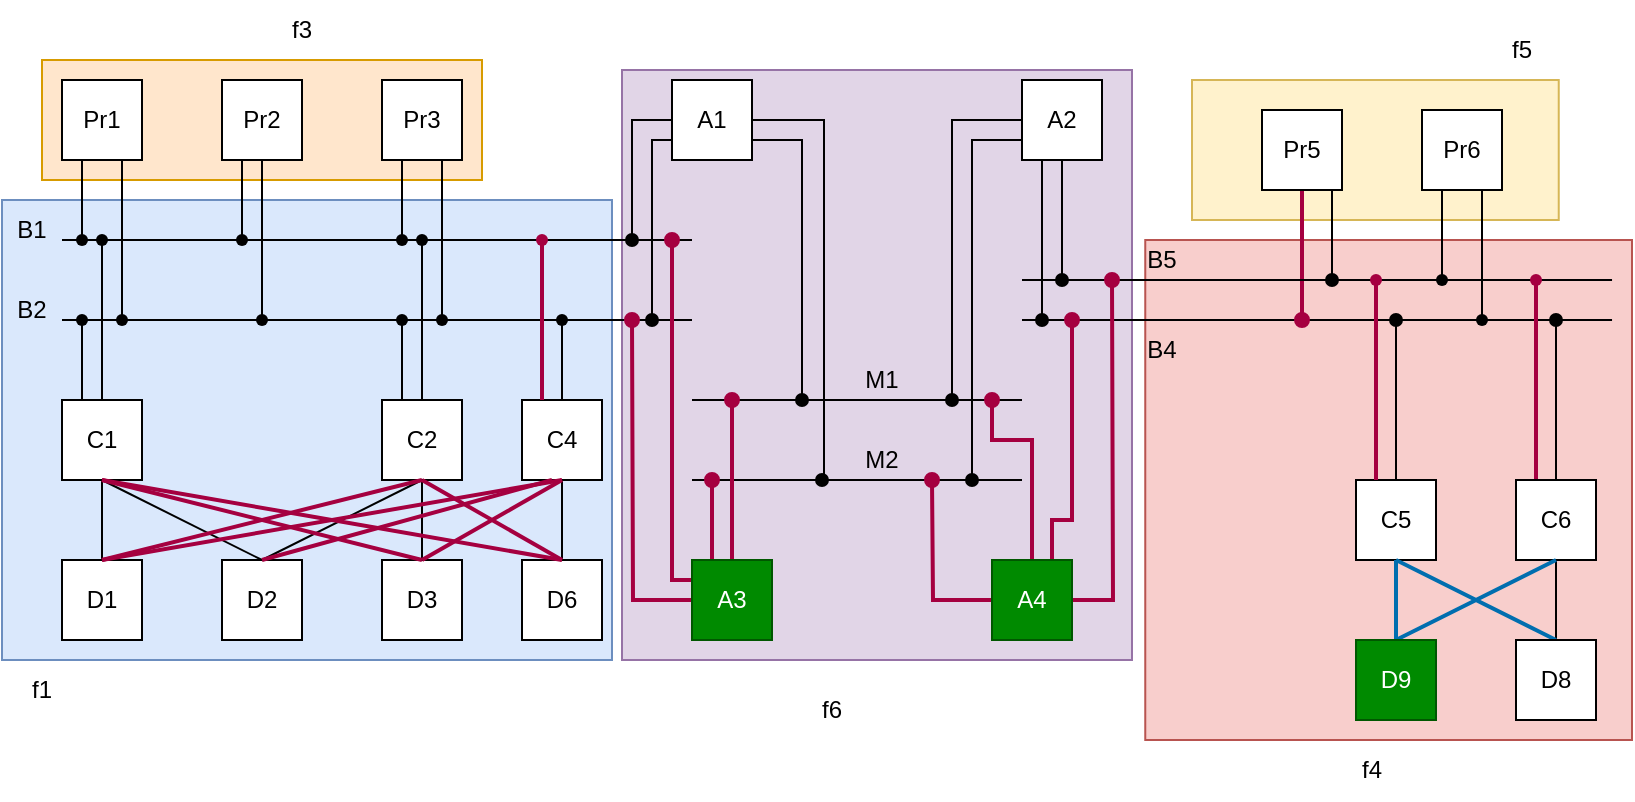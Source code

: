 <mxfile version="25.0.2">
  <diagram name="Page-1" id="Ka1hHkplwaFQ6v-ubVDa">
    <mxGraphModel dx="1154" dy="659" grid="1" gridSize="10" guides="1" tooltips="1" connect="1" arrows="1" fold="1" page="1" pageScale="1" pageWidth="850" pageHeight="1100" math="0" shadow="0">
      <root>
        <mxCell id="0" />
        <mxCell id="1" parent="0" />
        <mxCell id="SrDSJkR3i6EX1BbRY_Hp-1" value="" style="rounded=0;whiteSpace=wrap;html=1;fillColor=#e1d5e7;strokeColor=#9673a6;" vertex="1" parent="1">
          <mxGeometry x="335" y="75" width="255" height="295" as="geometry" />
        </mxCell>
        <mxCell id="SrDSJkR3i6EX1BbRY_Hp-2" value="" style="rounded=0;whiteSpace=wrap;html=1;fillColor=#f8cecc;strokeColor=#b85450;" vertex="1" parent="1">
          <mxGeometry x="596.63" y="160" width="243.37" height="250" as="geometry" />
        </mxCell>
        <mxCell id="SrDSJkR3i6EX1BbRY_Hp-3" value="" style="rounded=0;whiteSpace=wrap;html=1;fillColor=#fff2cc;strokeColor=#d6b656;" vertex="1" parent="1">
          <mxGeometry x="620" y="80" width="183.37" height="70" as="geometry" />
        </mxCell>
        <mxCell id="SrDSJkR3i6EX1BbRY_Hp-4" value="" style="endArrow=none;html=1;rounded=0;entryX=0.959;entryY=0.08;entryDx=0;entryDy=0;entryPerimeter=0;" edge="1" parent="1" source="SrDSJkR3i6EX1BbRY_Hp-109" target="SrDSJkR3i6EX1BbRY_Hp-2">
          <mxGeometry width="50" height="50" relative="1" as="geometry">
            <mxPoint x="535" y="180" as="sourcePoint" />
            <mxPoint x="775" y="180" as="targetPoint" />
          </mxGeometry>
        </mxCell>
        <mxCell id="SrDSJkR3i6EX1BbRY_Hp-5" value="" style="rounded=0;whiteSpace=wrap;html=1;fillColor=#ffe6cc;strokeColor=#d79b00;" vertex="1" parent="1">
          <mxGeometry x="45" y="70" width="220" height="60" as="geometry" />
        </mxCell>
        <mxCell id="SrDSJkR3i6EX1BbRY_Hp-6" value="" style="rounded=0;whiteSpace=wrap;html=1;fillColor=#dae8fc;strokeColor=#6c8ebf;" vertex="1" parent="1">
          <mxGeometry x="25" y="140" width="305" height="230" as="geometry" />
        </mxCell>
        <mxCell id="SrDSJkR3i6EX1BbRY_Hp-7" value="Pr1" style="whiteSpace=wrap;html=1;aspect=fixed;" vertex="1" parent="1">
          <mxGeometry x="55" y="80" width="40" height="40" as="geometry" />
        </mxCell>
        <mxCell id="SrDSJkR3i6EX1BbRY_Hp-8" value="Pr2" style="whiteSpace=wrap;html=1;aspect=fixed;" vertex="1" parent="1">
          <mxGeometry x="135" y="80" width="40" height="40" as="geometry" />
        </mxCell>
        <mxCell id="SrDSJkR3i6EX1BbRY_Hp-9" value="Pr3" style="whiteSpace=wrap;html=1;aspect=fixed;" vertex="1" parent="1">
          <mxGeometry x="215" y="80" width="40" height="40" as="geometry" />
        </mxCell>
        <mxCell id="SrDSJkR3i6EX1BbRY_Hp-10" value="" style="endArrow=none;html=1;rounded=0;" edge="1" parent="1" source="SrDSJkR3i6EX1BbRY_Hp-44">
          <mxGeometry width="50" height="50" relative="1" as="geometry">
            <mxPoint x="55" y="160" as="sourcePoint" />
            <mxPoint x="370" y="160" as="targetPoint" />
          </mxGeometry>
        </mxCell>
        <mxCell id="SrDSJkR3i6EX1BbRY_Hp-11" value="" style="endArrow=none;html=1;rounded=0;" edge="1" parent="1" source="SrDSJkR3i6EX1BbRY_Hp-122">
          <mxGeometry width="50" height="50" relative="1" as="geometry">
            <mxPoint x="55" y="200" as="sourcePoint" />
            <mxPoint x="370" y="200" as="targetPoint" />
          </mxGeometry>
        </mxCell>
        <mxCell id="SrDSJkR3i6EX1BbRY_Hp-12" value="B1" style="text;html=1;align=center;verticalAlign=middle;whiteSpace=wrap;rounded=0;" vertex="1" parent="1">
          <mxGeometry x="25" y="140" width="30" height="30" as="geometry" />
        </mxCell>
        <mxCell id="SrDSJkR3i6EX1BbRY_Hp-13" value="B2" style="text;html=1;align=center;verticalAlign=middle;whiteSpace=wrap;rounded=0;" vertex="1" parent="1">
          <mxGeometry x="25" y="180" width="30" height="30" as="geometry" />
        </mxCell>
        <mxCell id="SrDSJkR3i6EX1BbRY_Hp-14" value="" style="endArrow=none;html=1;rounded=0;exitX=0.25;exitY=1;exitDx=0;exitDy=0;" edge="1" parent="1" source="SrDSJkR3i6EX1BbRY_Hp-7" target="SrDSJkR3i6EX1BbRY_Hp-46">
          <mxGeometry width="50" height="50" relative="1" as="geometry">
            <mxPoint x="355" y="280" as="sourcePoint" />
            <mxPoint x="65" y="160" as="targetPoint" />
          </mxGeometry>
        </mxCell>
        <mxCell id="SrDSJkR3i6EX1BbRY_Hp-15" value="" style="endArrow=none;html=1;rounded=0;exitX=0.75;exitY=1;exitDx=0;exitDy=0;" edge="1" parent="1" source="SrDSJkR3i6EX1BbRY_Hp-7">
          <mxGeometry width="50" height="50" relative="1" as="geometry">
            <mxPoint x="355" y="280" as="sourcePoint" />
            <mxPoint x="85" y="200" as="targetPoint" />
          </mxGeometry>
        </mxCell>
        <mxCell id="SrDSJkR3i6EX1BbRY_Hp-16" value="" style="endArrow=none;html=1;rounded=0;exitX=0.25;exitY=1;exitDx=0;exitDy=0;" edge="1" parent="1" source="SrDSJkR3i6EX1BbRY_Hp-8">
          <mxGeometry width="50" height="50" relative="1" as="geometry">
            <mxPoint x="355" y="280" as="sourcePoint" />
            <mxPoint x="145" y="160" as="targetPoint" />
          </mxGeometry>
        </mxCell>
        <mxCell id="SrDSJkR3i6EX1BbRY_Hp-17" value="" style="endArrow=none;html=1;rounded=0;exitX=0.75;exitY=1;exitDx=0;exitDy=0;" edge="1" parent="1">
          <mxGeometry width="50" height="50" relative="1" as="geometry">
            <mxPoint x="155" y="120" as="sourcePoint" />
            <mxPoint x="155" y="200" as="targetPoint" />
          </mxGeometry>
        </mxCell>
        <mxCell id="SrDSJkR3i6EX1BbRY_Hp-18" value="" style="endArrow=none;html=1;rounded=0;entryX=0.75;entryY=1;entryDx=0;entryDy=0;" edge="1" parent="1" target="SrDSJkR3i6EX1BbRY_Hp-9">
          <mxGeometry width="50" height="50" relative="1" as="geometry">
            <mxPoint x="245" y="200" as="sourcePoint" />
            <mxPoint x="255" y="170" as="targetPoint" />
          </mxGeometry>
        </mxCell>
        <mxCell id="SrDSJkR3i6EX1BbRY_Hp-19" value="" style="endArrow=none;html=1;rounded=0;entryX=0.25;entryY=1;entryDx=0;entryDy=0;" edge="1" parent="1" target="SrDSJkR3i6EX1BbRY_Hp-9">
          <mxGeometry width="50" height="50" relative="1" as="geometry">
            <mxPoint x="225" y="160" as="sourcePoint" />
            <mxPoint x="255" y="170" as="targetPoint" />
          </mxGeometry>
        </mxCell>
        <mxCell id="SrDSJkR3i6EX1BbRY_Hp-20" value="С1" style="whiteSpace=wrap;html=1;aspect=fixed;" vertex="1" parent="1">
          <mxGeometry x="55" y="240" width="40" height="40" as="geometry" />
        </mxCell>
        <mxCell id="SrDSJkR3i6EX1BbRY_Hp-21" value="" style="endArrow=none;html=1;rounded=0;exitX=0.25;exitY=0;exitDx=0;exitDy=0;" edge="1" parent="1" source="SrDSJkR3i6EX1BbRY_Hp-20">
          <mxGeometry width="50" height="50" relative="1" as="geometry">
            <mxPoint x="245" y="270" as="sourcePoint" />
            <mxPoint x="65" y="200" as="targetPoint" />
          </mxGeometry>
        </mxCell>
        <mxCell id="SrDSJkR3i6EX1BbRY_Hp-22" value="" style="endArrow=none;html=1;rounded=0;exitX=0.5;exitY=0;exitDx=0;exitDy=0;" edge="1" parent="1" source="SrDSJkR3i6EX1BbRY_Hp-20">
          <mxGeometry width="50" height="50" relative="1" as="geometry">
            <mxPoint x="245" y="270" as="sourcePoint" />
            <mxPoint x="75" y="160" as="targetPoint" />
          </mxGeometry>
        </mxCell>
        <mxCell id="SrDSJkR3i6EX1BbRY_Hp-24" value="D1" style="whiteSpace=wrap;html=1;aspect=fixed;" vertex="1" parent="1">
          <mxGeometry x="55" y="320" width="40" height="40" as="geometry" />
        </mxCell>
        <mxCell id="SrDSJkR3i6EX1BbRY_Hp-26" value="D2" style="whiteSpace=wrap;html=1;aspect=fixed;" vertex="1" parent="1">
          <mxGeometry x="135" y="320" width="40" height="40" as="geometry" />
        </mxCell>
        <mxCell id="SrDSJkR3i6EX1BbRY_Hp-27" value="" style="endArrow=none;html=1;rounded=0;exitX=0.5;exitY=1;exitDx=0;exitDy=0;entryX=0.5;entryY=0;entryDx=0;entryDy=0;" edge="1" parent="1" source="SrDSJkR3i6EX1BbRY_Hp-20" target="SrDSJkR3i6EX1BbRY_Hp-24">
          <mxGeometry width="50" height="50" relative="1" as="geometry">
            <mxPoint x="245" y="270" as="sourcePoint" />
            <mxPoint x="295" y="220" as="targetPoint" />
          </mxGeometry>
        </mxCell>
        <mxCell id="SrDSJkR3i6EX1BbRY_Hp-28" value="" style="endArrow=none;html=1;rounded=0;exitX=0.5;exitY=0;exitDx=0;exitDy=0;entryX=0.5;entryY=1;entryDx=0;entryDy=0;" edge="1" parent="1" source="SrDSJkR3i6EX1BbRY_Hp-26" target="SrDSJkR3i6EX1BbRY_Hp-20">
          <mxGeometry width="50" height="50" relative="1" as="geometry">
            <mxPoint x="245" y="270" as="sourcePoint" />
            <mxPoint x="295" y="220" as="targetPoint" />
          </mxGeometry>
        </mxCell>
        <mxCell id="SrDSJkR3i6EX1BbRY_Hp-29" value="С2" style="whiteSpace=wrap;html=1;aspect=fixed;" vertex="1" parent="1">
          <mxGeometry x="215" y="240" width="40" height="40" as="geometry" />
        </mxCell>
        <mxCell id="SrDSJkR3i6EX1BbRY_Hp-31" value="D3" style="whiteSpace=wrap;html=1;aspect=fixed;" vertex="1" parent="1">
          <mxGeometry x="215" y="320" width="40" height="40" as="geometry" />
        </mxCell>
        <mxCell id="SrDSJkR3i6EX1BbRY_Hp-32" value="" style="endArrow=none;html=1;rounded=0;exitX=0.5;exitY=1;exitDx=0;exitDy=0;entryX=0.5;entryY=0;entryDx=0;entryDy=0;" edge="1" parent="1" source="SrDSJkR3i6EX1BbRY_Hp-29" target="SrDSJkR3i6EX1BbRY_Hp-31">
          <mxGeometry width="50" height="50" relative="1" as="geometry">
            <mxPoint x="245" y="270" as="sourcePoint" />
            <mxPoint x="295" y="220" as="targetPoint" />
          </mxGeometry>
        </mxCell>
        <mxCell id="SrDSJkR3i6EX1BbRY_Hp-33" value="" style="endArrow=none;html=1;rounded=0;exitX=0.5;exitY=0;exitDx=0;exitDy=0;entryX=0.5;entryY=1;entryDx=0;entryDy=0;" edge="1" parent="1" source="SrDSJkR3i6EX1BbRY_Hp-26" target="SrDSJkR3i6EX1BbRY_Hp-29">
          <mxGeometry width="50" height="50" relative="1" as="geometry">
            <mxPoint x="245" y="270" as="sourcePoint" />
            <mxPoint x="295" y="220" as="targetPoint" />
          </mxGeometry>
        </mxCell>
        <mxCell id="SrDSJkR3i6EX1BbRY_Hp-34" value="" style="endArrow=none;html=1;rounded=0;entryX=0.25;entryY=0;entryDx=0;entryDy=0;" edge="1" parent="1" target="SrDSJkR3i6EX1BbRY_Hp-29">
          <mxGeometry width="50" height="50" relative="1" as="geometry">
            <mxPoint x="225" y="200" as="sourcePoint" />
            <mxPoint x="295" y="220" as="targetPoint" />
          </mxGeometry>
        </mxCell>
        <mxCell id="SrDSJkR3i6EX1BbRY_Hp-35" value="" style="endArrow=none;html=1;rounded=0;exitX=0.5;exitY=0;exitDx=0;exitDy=0;" edge="1" parent="1" source="SrDSJkR3i6EX1BbRY_Hp-29">
          <mxGeometry width="50" height="50" relative="1" as="geometry">
            <mxPoint x="245" y="270" as="sourcePoint" />
            <mxPoint x="235" y="160" as="targetPoint" />
          </mxGeometry>
        </mxCell>
        <mxCell id="SrDSJkR3i6EX1BbRY_Hp-36" style="edgeStyle=orthogonalEdgeStyle;rounded=0;orthogonalLoop=1;jettySize=auto;html=1;endArrow=oval;endFill=1;" edge="1" parent="1" source="SrDSJkR3i6EX1BbRY_Hp-40">
          <mxGeometry relative="1" as="geometry">
            <mxPoint x="425" y="240" as="targetPoint" />
            <Array as="points">
              <mxPoint x="425" y="110" />
            </Array>
          </mxGeometry>
        </mxCell>
        <mxCell id="SrDSJkR3i6EX1BbRY_Hp-37" style="edgeStyle=orthogonalEdgeStyle;rounded=0;orthogonalLoop=1;jettySize=auto;html=1;endArrow=oval;endFill=1;" edge="1" parent="1" source="SrDSJkR3i6EX1BbRY_Hp-40">
          <mxGeometry relative="1" as="geometry">
            <mxPoint x="435" y="280" as="targetPoint" />
            <Array as="points">
              <mxPoint x="436" y="100" />
              <mxPoint x="436" y="280" />
            </Array>
          </mxGeometry>
        </mxCell>
        <mxCell id="SrDSJkR3i6EX1BbRY_Hp-38" style="edgeStyle=orthogonalEdgeStyle;rounded=0;orthogonalLoop=1;jettySize=auto;html=1;endArrow=oval;endFill=1;" edge="1" parent="1" source="SrDSJkR3i6EX1BbRY_Hp-40">
          <mxGeometry relative="1" as="geometry">
            <mxPoint x="340" y="160" as="targetPoint" />
          </mxGeometry>
        </mxCell>
        <mxCell id="SrDSJkR3i6EX1BbRY_Hp-39" style="edgeStyle=orthogonalEdgeStyle;rounded=0;orthogonalLoop=1;jettySize=auto;html=1;endArrow=oval;endFill=1;" edge="1" parent="1" source="SrDSJkR3i6EX1BbRY_Hp-40">
          <mxGeometry relative="1" as="geometry">
            <mxPoint x="350" y="200" as="targetPoint" />
            <Array as="points">
              <mxPoint x="350" y="110" />
            </Array>
          </mxGeometry>
        </mxCell>
        <mxCell id="SrDSJkR3i6EX1BbRY_Hp-40" value="A1" style="whiteSpace=wrap;html=1;aspect=fixed;" vertex="1" parent="1">
          <mxGeometry x="360" y="80" width="40" height="40" as="geometry" />
        </mxCell>
        <mxCell id="SrDSJkR3i6EX1BbRY_Hp-41" value="" style="endArrow=none;html=1;rounded=0;" edge="1" parent="1" target="SrDSJkR3i6EX1BbRY_Hp-42">
          <mxGeometry width="50" height="50" relative="1" as="geometry">
            <mxPoint x="55" y="200" as="sourcePoint" />
            <mxPoint x="355" y="200" as="targetPoint" />
          </mxGeometry>
        </mxCell>
        <mxCell id="SrDSJkR3i6EX1BbRY_Hp-42" value="" style="shape=waypoint;sketch=0;fillStyle=solid;size=6;pointerEvents=1;points=[];fillColor=none;resizable=0;rotatable=0;perimeter=centerPerimeter;snapToPoint=1;" vertex="1" parent="1">
          <mxGeometry x="55" y="190" width="20" height="20" as="geometry" />
        </mxCell>
        <mxCell id="SrDSJkR3i6EX1BbRY_Hp-43" value="" style="endArrow=none;html=1;rounded=0;" edge="1" parent="1" target="SrDSJkR3i6EX1BbRY_Hp-44">
          <mxGeometry width="50" height="50" relative="1" as="geometry">
            <mxPoint x="55" y="160" as="sourcePoint" />
            <mxPoint x="355" y="160" as="targetPoint" />
          </mxGeometry>
        </mxCell>
        <mxCell id="SrDSJkR3i6EX1BbRY_Hp-44" value="" style="shape=waypoint;sketch=0;fillStyle=solid;size=6;pointerEvents=1;points=[];fillColor=none;resizable=0;rotatable=0;perimeter=centerPerimeter;snapToPoint=1;" vertex="1" parent="1">
          <mxGeometry x="65" y="150" width="20" height="20" as="geometry" />
        </mxCell>
        <mxCell id="SrDSJkR3i6EX1BbRY_Hp-45" value="" style="shape=waypoint;sketch=0;fillStyle=solid;size=6;pointerEvents=1;points=[];fillColor=none;resizable=0;rotatable=0;perimeter=centerPerimeter;snapToPoint=1;" vertex="1" parent="1">
          <mxGeometry x="75" y="190" width="20" height="20" as="geometry" />
        </mxCell>
        <mxCell id="SrDSJkR3i6EX1BbRY_Hp-46" value="" style="shape=waypoint;sketch=0;fillStyle=solid;size=6;pointerEvents=1;points=[];fillColor=none;resizable=0;rotatable=0;perimeter=centerPerimeter;snapToPoint=1;" vertex="1" parent="1">
          <mxGeometry x="55" y="150" width="20" height="20" as="geometry" />
        </mxCell>
        <mxCell id="SrDSJkR3i6EX1BbRY_Hp-47" value="" style="shape=waypoint;sketch=0;fillStyle=solid;size=6;pointerEvents=1;points=[];fillColor=none;resizable=0;rotatable=0;perimeter=centerPerimeter;snapToPoint=1;" vertex="1" parent="1">
          <mxGeometry x="135" y="150" width="20" height="20" as="geometry" />
        </mxCell>
        <mxCell id="SrDSJkR3i6EX1BbRY_Hp-48" value="" style="shape=waypoint;sketch=0;fillStyle=solid;size=6;pointerEvents=1;points=[];fillColor=none;resizable=0;rotatable=0;perimeter=centerPerimeter;snapToPoint=1;" vertex="1" parent="1">
          <mxGeometry x="215" y="190" width="20" height="20" as="geometry" />
        </mxCell>
        <mxCell id="SrDSJkR3i6EX1BbRY_Hp-49" value="" style="shape=waypoint;sketch=0;fillStyle=solid;size=6;pointerEvents=1;points=[];fillColor=none;resizable=0;rotatable=0;perimeter=centerPerimeter;snapToPoint=1;" vertex="1" parent="1">
          <mxGeometry x="215" y="150" width="20" height="20" as="geometry" />
        </mxCell>
        <mxCell id="SrDSJkR3i6EX1BbRY_Hp-50" value="" style="shape=waypoint;sketch=0;fillStyle=solid;size=6;pointerEvents=1;points=[];fillColor=none;resizable=0;rotatable=0;perimeter=centerPerimeter;snapToPoint=1;" vertex="1" parent="1">
          <mxGeometry x="235" y="190" width="20" height="20" as="geometry" />
        </mxCell>
        <mxCell id="SrDSJkR3i6EX1BbRY_Hp-51" value="" style="shape=waypoint;sketch=0;fillStyle=solid;size=6;pointerEvents=1;points=[];fillColor=none;resizable=0;rotatable=0;perimeter=centerPerimeter;snapToPoint=1;" vertex="1" parent="1">
          <mxGeometry x="225" y="150" width="20" height="20" as="geometry" />
        </mxCell>
        <mxCell id="SrDSJkR3i6EX1BbRY_Hp-52" value="" style="shape=waypoint;sketch=0;fillStyle=solid;size=6;pointerEvents=1;points=[];fillColor=none;resizable=0;rotatable=0;perimeter=centerPerimeter;snapToPoint=1;" vertex="1" parent="1">
          <mxGeometry x="295" y="190" width="20" height="20" as="geometry" />
        </mxCell>
        <mxCell id="SrDSJkR3i6EX1BbRY_Hp-53" value="" style="endArrow=none;html=1;rounded=0;" edge="1" parent="1">
          <mxGeometry width="50" height="50" relative="1" as="geometry">
            <mxPoint x="370" y="240" as="sourcePoint" />
            <mxPoint x="535" y="240" as="targetPoint" />
          </mxGeometry>
        </mxCell>
        <mxCell id="SrDSJkR3i6EX1BbRY_Hp-54" value="M1" style="text;html=1;align=center;verticalAlign=middle;whiteSpace=wrap;rounded=0;" vertex="1" parent="1">
          <mxGeometry x="455" y="220" width="20" height="20" as="geometry" />
        </mxCell>
        <mxCell id="SrDSJkR3i6EX1BbRY_Hp-55" value="" style="endArrow=none;html=1;rounded=0;" edge="1" parent="1">
          <mxGeometry width="50" height="50" relative="1" as="geometry">
            <mxPoint x="370" y="280" as="sourcePoint" />
            <mxPoint x="535" y="280" as="targetPoint" />
          </mxGeometry>
        </mxCell>
        <mxCell id="SrDSJkR3i6EX1BbRY_Hp-56" value="M2" style="text;html=1;align=center;verticalAlign=middle;whiteSpace=wrap;rounded=0;" vertex="1" parent="1">
          <mxGeometry x="455" y="260" width="20" height="20" as="geometry" />
        </mxCell>
        <mxCell id="SrDSJkR3i6EX1BbRY_Hp-57" style="edgeStyle=orthogonalEdgeStyle;rounded=0;orthogonalLoop=1;jettySize=auto;html=1;endArrow=oval;endFill=1;" edge="1" parent="1" source="SrDSJkR3i6EX1BbRY_Hp-61">
          <mxGeometry relative="1" as="geometry">
            <mxPoint x="500" y="240" as="targetPoint" />
            <Array as="points">
              <mxPoint x="500" y="100" />
              <mxPoint x="500" y="240" />
            </Array>
          </mxGeometry>
        </mxCell>
        <mxCell id="SrDSJkR3i6EX1BbRY_Hp-58" style="edgeStyle=orthogonalEdgeStyle;rounded=0;orthogonalLoop=1;jettySize=auto;html=1;endArrow=oval;endFill=1;" edge="1" parent="1">
          <mxGeometry relative="1" as="geometry">
            <mxPoint x="545" y="200" as="targetPoint" />
            <mxPoint x="545.0" y="120" as="sourcePoint" />
          </mxGeometry>
        </mxCell>
        <mxCell id="SrDSJkR3i6EX1BbRY_Hp-59" style="edgeStyle=orthogonalEdgeStyle;rounded=0;orthogonalLoop=1;jettySize=auto;html=1;endArrow=oval;endFill=1;" edge="1" parent="1" source="SrDSJkR3i6EX1BbRY_Hp-61">
          <mxGeometry relative="1" as="geometry">
            <mxPoint x="510" y="280" as="targetPoint" />
            <Array as="points">
              <mxPoint x="510" y="110" />
            </Array>
          </mxGeometry>
        </mxCell>
        <mxCell id="SrDSJkR3i6EX1BbRY_Hp-60" style="edgeStyle=orthogonalEdgeStyle;rounded=0;orthogonalLoop=1;jettySize=auto;html=1;endArrow=oval;endFill=1;" edge="1" parent="1" source="SrDSJkR3i6EX1BbRY_Hp-61">
          <mxGeometry relative="1" as="geometry">
            <mxPoint x="555" y="180" as="targetPoint" />
          </mxGeometry>
        </mxCell>
        <mxCell id="SrDSJkR3i6EX1BbRY_Hp-61" value="A2" style="whiteSpace=wrap;html=1;aspect=fixed;" vertex="1" parent="1">
          <mxGeometry x="535" y="80" width="40" height="40" as="geometry" />
        </mxCell>
        <mxCell id="SrDSJkR3i6EX1BbRY_Hp-62" value="" style="endArrow=none;html=1;rounded=0;entryX=0.959;entryY=0.16;entryDx=0;entryDy=0;entryPerimeter=0;" edge="1" parent="1" target="SrDSJkR3i6EX1BbRY_Hp-2">
          <mxGeometry width="50" height="50" relative="1" as="geometry">
            <mxPoint x="650" y="200" as="sourcePoint" />
            <mxPoint x="775" y="200" as="targetPoint" />
          </mxGeometry>
        </mxCell>
        <mxCell id="SrDSJkR3i6EX1BbRY_Hp-63" style="edgeStyle=orthogonalEdgeStyle;rounded=0;orthogonalLoop=1;jettySize=auto;html=1;endArrow=oval;endFill=1;" edge="1" parent="1">
          <mxGeometry relative="1" as="geometry">
            <mxPoint x="690" y="180" as="targetPoint" />
            <mxPoint x="690" y="135" as="sourcePoint" />
            <Array as="points">
              <mxPoint x="690" y="180" />
            </Array>
          </mxGeometry>
        </mxCell>
        <mxCell id="SrDSJkR3i6EX1BbRY_Hp-64" style="edgeStyle=orthogonalEdgeStyle;rounded=0;orthogonalLoop=1;jettySize=auto;html=1;endArrow=oval;endFill=1;fillColor=#d80073;strokeColor=#A50040;strokeWidth=2;" edge="1" parent="1" source="SrDSJkR3i6EX1BbRY_Hp-65">
          <mxGeometry relative="1" as="geometry">
            <mxPoint x="675" y="200" as="targetPoint" />
          </mxGeometry>
        </mxCell>
        <mxCell id="SrDSJkR3i6EX1BbRY_Hp-65" value="Pr5" style="whiteSpace=wrap;html=1;aspect=fixed;" vertex="1" parent="1">
          <mxGeometry x="655" y="95" width="40" height="40" as="geometry" />
        </mxCell>
        <mxCell id="SrDSJkR3i6EX1BbRY_Hp-66" value="Pr6" style="whiteSpace=wrap;html=1;aspect=fixed;" vertex="1" parent="1">
          <mxGeometry x="735" y="95" width="40" height="40" as="geometry" />
        </mxCell>
        <mxCell id="SrDSJkR3i6EX1BbRY_Hp-67" value="B4" style="text;html=1;align=center;verticalAlign=middle;whiteSpace=wrap;rounded=0;" vertex="1" parent="1">
          <mxGeometry x="590" y="200" width="30" height="30" as="geometry" />
        </mxCell>
        <mxCell id="SrDSJkR3i6EX1BbRY_Hp-68" value="B5" style="text;html=1;align=center;verticalAlign=middle;whiteSpace=wrap;rounded=0;" vertex="1" parent="1">
          <mxGeometry x="590" y="155" width="30" height="30" as="geometry" />
        </mxCell>
        <mxCell id="SrDSJkR3i6EX1BbRY_Hp-69" value="f1" style="text;html=1;align=center;verticalAlign=middle;whiteSpace=wrap;rounded=0;" vertex="1" parent="1">
          <mxGeometry x="35" y="370" width="20" height="30" as="geometry" />
        </mxCell>
        <mxCell id="SrDSJkR3i6EX1BbRY_Hp-70" value="" style="group" vertex="1" connectable="0" parent="1">
          <mxGeometry x="285" y="200" width="40" height="160" as="geometry" />
        </mxCell>
        <mxCell id="SrDSJkR3i6EX1BbRY_Hp-71" value="С4" style="whiteSpace=wrap;html=1;aspect=fixed;" vertex="1" parent="SrDSJkR3i6EX1BbRY_Hp-70">
          <mxGeometry y="40" width="40" height="40" as="geometry" />
        </mxCell>
        <mxCell id="SrDSJkR3i6EX1BbRY_Hp-72" value="D6" style="whiteSpace=wrap;html=1;aspect=fixed;" vertex="1" parent="SrDSJkR3i6EX1BbRY_Hp-70">
          <mxGeometry y="120" width="40" height="40" as="geometry" />
        </mxCell>
        <mxCell id="SrDSJkR3i6EX1BbRY_Hp-73" value="" style="endArrow=none;html=1;rounded=0;" edge="1" parent="SrDSJkR3i6EX1BbRY_Hp-70">
          <mxGeometry width="50" height="50" relative="1" as="geometry">
            <mxPoint x="20" y="40" as="sourcePoint" />
            <mxPoint x="20" as="targetPoint" />
          </mxGeometry>
        </mxCell>
        <mxCell id="SrDSJkR3i6EX1BbRY_Hp-74" value="" style="endArrow=none;html=1;rounded=0;exitX=0.5;exitY=1;exitDx=0;exitDy=0;entryX=0.5;entryY=0;entryDx=0;entryDy=0;" edge="1" parent="SrDSJkR3i6EX1BbRY_Hp-70" source="SrDSJkR3i6EX1BbRY_Hp-71" target="SrDSJkR3i6EX1BbRY_Hp-72">
          <mxGeometry width="50" height="50" relative="1" as="geometry">
            <mxPoint x="-50" y="70" as="sourcePoint" />
            <mxPoint y="20" as="targetPoint" />
          </mxGeometry>
        </mxCell>
        <mxCell id="SrDSJkR3i6EX1BbRY_Hp-75" value="f3" style="text;html=1;align=center;verticalAlign=middle;whiteSpace=wrap;rounded=0;" vertex="1" parent="1">
          <mxGeometry x="145" y="40" width="60" height="30" as="geometry" />
        </mxCell>
        <mxCell id="SrDSJkR3i6EX1BbRY_Hp-76" value="f4" style="text;html=1;align=center;verticalAlign=middle;whiteSpace=wrap;rounded=0;" vertex="1" parent="1">
          <mxGeometry x="695" y="410" width="30" height="30" as="geometry" />
        </mxCell>
        <mxCell id="SrDSJkR3i6EX1BbRY_Hp-77" value="f5" style="text;html=1;align=center;verticalAlign=middle;whiteSpace=wrap;rounded=0;" vertex="1" parent="1">
          <mxGeometry x="770" y="50" width="30" height="30" as="geometry" />
        </mxCell>
        <mxCell id="SrDSJkR3i6EX1BbRY_Hp-78" value="f6" style="text;html=1;align=center;verticalAlign=middle;whiteSpace=wrap;rounded=0;" vertex="1" parent="1">
          <mxGeometry x="410" y="380" width="60" height="30" as="geometry" />
        </mxCell>
        <mxCell id="SrDSJkR3i6EX1BbRY_Hp-79" value="" style="endArrow=none;html=1;rounded=0;exitX=0.5;exitY=0;exitDx=0;exitDy=0;entryX=0.5;entryY=1;entryDx=0;entryDy=0;fillColor=#d80073;strokeColor=#A50040;strokeWidth=2;" edge="1" parent="1" source="SrDSJkR3i6EX1BbRY_Hp-24" target="SrDSJkR3i6EX1BbRY_Hp-29">
          <mxGeometry width="50" height="50" relative="1" as="geometry">
            <mxPoint x="150" y="460" as="sourcePoint" />
            <mxPoint x="200" y="410" as="targetPoint" />
          </mxGeometry>
        </mxCell>
        <mxCell id="SrDSJkR3i6EX1BbRY_Hp-80" value="" style="endArrow=none;html=1;rounded=0;exitX=0.5;exitY=0;exitDx=0;exitDy=0;entryX=0.5;entryY=1;entryDx=0;entryDy=0;fillColor=#d80073;strokeColor=#A50040;strokeWidth=2;" edge="1" parent="1" source="SrDSJkR3i6EX1BbRY_Hp-31" target="SrDSJkR3i6EX1BbRY_Hp-20">
          <mxGeometry width="50" height="50" relative="1" as="geometry">
            <mxPoint x="360" y="290" as="sourcePoint" />
            <mxPoint x="410" y="240" as="targetPoint" />
          </mxGeometry>
        </mxCell>
        <mxCell id="SrDSJkR3i6EX1BbRY_Hp-81" value="" style="endArrow=none;html=1;rounded=0;exitX=0.5;exitY=0;exitDx=0;exitDy=0;entryX=0.5;entryY=1;entryDx=0;entryDy=0;fillColor=#d80073;strokeColor=#A50040;strokeWidth=2;" edge="1" parent="1" source="SrDSJkR3i6EX1BbRY_Hp-31" target="SrDSJkR3i6EX1BbRY_Hp-71">
          <mxGeometry width="50" height="50" relative="1" as="geometry">
            <mxPoint x="345" y="400" as="sourcePoint" />
            <mxPoint x="395" y="350" as="targetPoint" />
          </mxGeometry>
        </mxCell>
        <mxCell id="SrDSJkR3i6EX1BbRY_Hp-82" value="" style="endArrow=none;html=1;rounded=0;exitX=0.5;exitY=0;exitDx=0;exitDy=0;entryX=0.5;entryY=1;entryDx=0;entryDy=0;fillColor=#d80073;strokeColor=#A50040;strokeWidth=2;" edge="1" parent="1" source="SrDSJkR3i6EX1BbRY_Hp-72" target="SrDSJkR3i6EX1BbRY_Hp-29">
          <mxGeometry width="50" height="50" relative="1" as="geometry">
            <mxPoint x="360" y="290" as="sourcePoint" />
            <mxPoint x="410" y="240" as="targetPoint" />
          </mxGeometry>
        </mxCell>
        <mxCell id="SrDSJkR3i6EX1BbRY_Hp-83" value="" style="endArrow=none;html=1;rounded=0;exitX=0.5;exitY=0;exitDx=0;exitDy=0;entryX=0.5;entryY=1;entryDx=0;entryDy=0;fillColor=#d80073;strokeColor=#A50040;strokeWidth=2;" edge="1" parent="1" source="SrDSJkR3i6EX1BbRY_Hp-72" target="SrDSJkR3i6EX1BbRY_Hp-20">
          <mxGeometry width="50" height="50" relative="1" as="geometry">
            <mxPoint x="360" y="290" as="sourcePoint" />
            <mxPoint x="410" y="240" as="targetPoint" />
          </mxGeometry>
        </mxCell>
        <mxCell id="SrDSJkR3i6EX1BbRY_Hp-84" value="" style="endArrow=none;html=1;rounded=0;exitX=0.5;exitY=0;exitDx=0;exitDy=0;entryX=0.5;entryY=1;entryDx=0;entryDy=0;fillColor=#d80073;strokeColor=#A50040;strokeWidth=2;" edge="1" parent="1" source="SrDSJkR3i6EX1BbRY_Hp-24" target="SrDSJkR3i6EX1BbRY_Hp-71">
          <mxGeometry width="50" height="50" relative="1" as="geometry">
            <mxPoint x="360" y="290" as="sourcePoint" />
            <mxPoint x="410" y="240" as="targetPoint" />
          </mxGeometry>
        </mxCell>
        <mxCell id="SrDSJkR3i6EX1BbRY_Hp-85" value="" style="endArrow=none;html=1;rounded=0;exitX=0.5;exitY=0;exitDx=0;exitDy=0;fillColor=#d80073;strokeColor=#A50040;strokeWidth=2;" edge="1" parent="1" source="SrDSJkR3i6EX1BbRY_Hp-26">
          <mxGeometry width="50" height="50" relative="1" as="geometry">
            <mxPoint x="360" y="290" as="sourcePoint" />
            <mxPoint x="300" y="280" as="targetPoint" />
          </mxGeometry>
        </mxCell>
        <mxCell id="SrDSJkR3i6EX1BbRY_Hp-86" value="" style="endArrow=none;html=1;rounded=0;entryX=0.25;entryY=0;entryDx=0;entryDy=0;strokeWidth=2;fillColor=#d80073;strokeColor=#A50040;" edge="1" parent="1" target="SrDSJkR3i6EX1BbRY_Hp-71">
          <mxGeometry width="50" height="50" relative="1" as="geometry">
            <mxPoint x="295" y="160" as="sourcePoint" />
            <mxPoint x="300" y="250" as="targetPoint" />
          </mxGeometry>
        </mxCell>
        <mxCell id="SrDSJkR3i6EX1BbRY_Hp-87" value="" style="shape=waypoint;sketch=0;fillStyle=solid;size=6;pointerEvents=1;points=[];fillColor=#d80073;resizable=0;rotatable=0;perimeter=centerPerimeter;snapToPoint=1;fontColor=#ffffff;strokeColor=#A50040;" vertex="1" parent="1">
          <mxGeometry x="285" y="150" width="20" height="20" as="geometry" />
        </mxCell>
        <mxCell id="SrDSJkR3i6EX1BbRY_Hp-88" value="" style="endArrow=none;html=1;rounded=0;entryX=0.75;entryY=1;entryDx=0;entryDy=0;" edge="1" parent="1" source="SrDSJkR3i6EX1BbRY_Hp-90" target="SrDSJkR3i6EX1BbRY_Hp-66">
          <mxGeometry width="50" height="50" relative="1" as="geometry">
            <mxPoint x="765" y="200" as="sourcePoint" />
            <mxPoint x="640" y="150" as="targetPoint" />
          </mxGeometry>
        </mxCell>
        <mxCell id="SrDSJkR3i6EX1BbRY_Hp-89" value="" style="endArrow=none;html=1;rounded=0;entryDx=0;entryDy=0;" edge="1" parent="1" target="SrDSJkR3i6EX1BbRY_Hp-90">
          <mxGeometry width="50" height="50" relative="1" as="geometry">
            <mxPoint x="765" y="200" as="sourcePoint" />
            <mxPoint x="765" y="135" as="targetPoint" />
          </mxGeometry>
        </mxCell>
        <mxCell id="SrDSJkR3i6EX1BbRY_Hp-90" value="" style="shape=waypoint;sketch=0;fillStyle=solid;size=6;pointerEvents=1;points=[];fillColor=none;resizable=0;rotatable=0;perimeter=centerPerimeter;snapToPoint=1;" vertex="1" parent="1">
          <mxGeometry x="755" y="190" width="20" height="20" as="geometry" />
        </mxCell>
        <mxCell id="SrDSJkR3i6EX1BbRY_Hp-91" value="" style="endArrow=none;html=1;rounded=0;entryX=0.25;entryY=1;entryDx=0;entryDy=0;" edge="1" parent="1" target="SrDSJkR3i6EX1BbRY_Hp-66">
          <mxGeometry width="50" height="50" relative="1" as="geometry">
            <mxPoint x="745" y="180" as="sourcePoint" />
            <mxPoint x="640" y="150" as="targetPoint" />
          </mxGeometry>
        </mxCell>
        <mxCell id="SrDSJkR3i6EX1BbRY_Hp-92" value="" style="shape=waypoint;sketch=0;fillStyle=solid;size=6;pointerEvents=1;points=[];fillColor=none;resizable=0;rotatable=0;perimeter=centerPerimeter;snapToPoint=1;" vertex="1" parent="1">
          <mxGeometry x="735" y="170" width="20" height="20" as="geometry" />
        </mxCell>
        <mxCell id="SrDSJkR3i6EX1BbRY_Hp-93" value="" style="endArrow=none;html=1;rounded=0;exitX=0.25;exitY=0;exitDx=0;exitDy=0;fillColor=#d80073;strokeColor=#A50040;strokeWidth=2;" edge="1" parent="1" source="SrDSJkR3i6EX1BbRY_Hp-98">
          <mxGeometry width="50" height="50" relative="1" as="geometry">
            <mxPoint x="739.755" y="281.395" as="sourcePoint" />
            <mxPoint x="792" y="180" as="targetPoint" />
          </mxGeometry>
        </mxCell>
        <mxCell id="SrDSJkR3i6EX1BbRY_Hp-94" value="" style="endArrow=none;html=1;rounded=0;" edge="1" parent="1">
          <mxGeometry width="50" height="50" relative="1" as="geometry">
            <mxPoint x="535" y="200" as="sourcePoint" />
            <mxPoint x="650" y="200" as="targetPoint" />
          </mxGeometry>
        </mxCell>
        <mxCell id="SrDSJkR3i6EX1BbRY_Hp-95" style="edgeStyle=orthogonalEdgeStyle;rounded=0;orthogonalLoop=1;jettySize=auto;html=1;endArrow=oval;endFill=1;" edge="1" parent="1" source="SrDSJkR3i6EX1BbRY_Hp-96">
          <mxGeometry relative="1" as="geometry">
            <mxPoint x="722" y="200" as="targetPoint" />
          </mxGeometry>
        </mxCell>
        <mxCell id="SrDSJkR3i6EX1BbRY_Hp-96" value="С5" style="whiteSpace=wrap;html=1;aspect=fixed;" vertex="1" parent="1">
          <mxGeometry x="702" y="280" width="40" height="40" as="geometry" />
        </mxCell>
        <mxCell id="SrDSJkR3i6EX1BbRY_Hp-97" style="edgeStyle=orthogonalEdgeStyle;rounded=0;orthogonalLoop=1;jettySize=auto;html=1;endArrow=oval;endFill=1;" edge="1" parent="1" source="SrDSJkR3i6EX1BbRY_Hp-98">
          <mxGeometry relative="1" as="geometry">
            <mxPoint x="802" y="200" as="targetPoint" />
          </mxGeometry>
        </mxCell>
        <mxCell id="SrDSJkR3i6EX1BbRY_Hp-98" value="С6" style="whiteSpace=wrap;html=1;aspect=fixed;" vertex="1" parent="1">
          <mxGeometry x="782" y="280" width="40" height="40" as="geometry" />
        </mxCell>
        <mxCell id="SrDSJkR3i6EX1BbRY_Hp-99" style="edgeStyle=orthogonalEdgeStyle;rounded=0;orthogonalLoop=1;jettySize=auto;html=1;entryX=0.5;entryY=1;entryDx=0;entryDy=0;endArrow=none;endFill=0;" edge="1" parent="1" source="SrDSJkR3i6EX1BbRY_Hp-102" target="SrDSJkR3i6EX1BbRY_Hp-98">
          <mxGeometry relative="1" as="geometry" />
        </mxCell>
        <mxCell id="SrDSJkR3i6EX1BbRY_Hp-100" style="rounded=0;orthogonalLoop=1;jettySize=auto;html=1;entryX=0.5;entryY=1;entryDx=0;entryDy=0;exitX=0.5;exitY=0;exitDx=0;exitDy=0;endArrow=none;endFill=0;strokeWidth=2;fillColor=#1ba1e2;strokeColor=#006EAF;" edge="1" parent="1" source="SrDSJkR3i6EX1BbRY_Hp-102" target="SrDSJkR3i6EX1BbRY_Hp-96">
          <mxGeometry relative="1" as="geometry" />
        </mxCell>
        <mxCell id="SrDSJkR3i6EX1BbRY_Hp-102" value="D8" style="whiteSpace=wrap;html=1;aspect=fixed;" vertex="1" parent="1">
          <mxGeometry x="782" y="360" width="40" height="40" as="geometry" />
        </mxCell>
        <mxCell id="SrDSJkR3i6EX1BbRY_Hp-103" value="" style="endArrow=none;html=1;rounded=0;exitX=0.5;exitY=0;exitDx=0;exitDy=0;fillColor=#d80073;strokeColor=#A50040;strokeWidth=2;" edge="1" parent="1">
          <mxGeometry width="50" height="50" relative="1" as="geometry">
            <mxPoint x="712" y="280" as="sourcePoint" />
            <mxPoint x="712" y="180" as="targetPoint" />
          </mxGeometry>
        </mxCell>
        <mxCell id="SrDSJkR3i6EX1BbRY_Hp-104" style="edgeStyle=orthogonalEdgeStyle;rounded=0;orthogonalLoop=1;jettySize=auto;html=1;endArrow=none;endFill=0;fillColor=#1ba1e2;strokeColor=#006EAF;strokeWidth=2;" edge="1" parent="1" source="SrDSJkR3i6EX1BbRY_Hp-107" target="SrDSJkR3i6EX1BbRY_Hp-96">
          <mxGeometry relative="1" as="geometry" />
        </mxCell>
        <mxCell id="SrDSJkR3i6EX1BbRY_Hp-105" style="rounded=0;orthogonalLoop=1;jettySize=auto;html=1;entryX=0.5;entryY=1;entryDx=0;entryDy=0;exitX=0.5;exitY=0;exitDx=0;exitDy=0;endArrow=none;endFill=0;fillColor=#1ba1e2;strokeColor=#006EAF;strokeWidth=2;" edge="1" parent="1" source="SrDSJkR3i6EX1BbRY_Hp-107" target="SrDSJkR3i6EX1BbRY_Hp-98">
          <mxGeometry relative="1" as="geometry" />
        </mxCell>
        <mxCell id="SrDSJkR3i6EX1BbRY_Hp-107" value="D9" style="whiteSpace=wrap;html=1;aspect=fixed;fillColor=#008a00;strokeColor=#005700;fontColor=#ffffff;" vertex="1" parent="1">
          <mxGeometry x="702" y="360" width="40" height="40" as="geometry" />
        </mxCell>
        <mxCell id="SrDSJkR3i6EX1BbRY_Hp-108" value="" style="endArrow=none;html=1;rounded=0;entryDx=0;entryDy=0;entryPerimeter=0;" edge="1" parent="1" source="SrDSJkR3i6EX1BbRY_Hp-111" target="SrDSJkR3i6EX1BbRY_Hp-109">
          <mxGeometry width="50" height="50" relative="1" as="geometry">
            <mxPoint x="535" y="180" as="sourcePoint" />
            <mxPoint x="830" y="180" as="targetPoint" />
          </mxGeometry>
        </mxCell>
        <mxCell id="SrDSJkR3i6EX1BbRY_Hp-109" value="" style="shape=waypoint;sketch=0;fillStyle=solid;size=6;pointerEvents=1;points=[];fillColor=#d80073;resizable=0;rotatable=0;perimeter=centerPerimeter;snapToPoint=1;fontColor=#ffffff;strokeColor=#A50040;" vertex="1" parent="1">
          <mxGeometry x="782" y="170" width="20" height="20" as="geometry" />
        </mxCell>
        <mxCell id="SrDSJkR3i6EX1BbRY_Hp-110" value="" style="endArrow=none;html=1;rounded=0;entryDx=0;entryDy=0;entryPerimeter=0;" edge="1" parent="1" target="SrDSJkR3i6EX1BbRY_Hp-111">
          <mxGeometry width="50" height="50" relative="1" as="geometry">
            <mxPoint x="535" y="180" as="sourcePoint" />
            <mxPoint x="792" y="180" as="targetPoint" />
          </mxGeometry>
        </mxCell>
        <mxCell id="SrDSJkR3i6EX1BbRY_Hp-111" value="" style="shape=waypoint;sketch=0;fillStyle=solid;size=6;pointerEvents=1;points=[];fillColor=#d80073;resizable=0;rotatable=0;perimeter=centerPerimeter;snapToPoint=1;fontColor=#ffffff;strokeColor=#A50040;" vertex="1" parent="1">
          <mxGeometry x="702" y="170" width="20" height="20" as="geometry" />
        </mxCell>
        <mxCell id="SrDSJkR3i6EX1BbRY_Hp-121" value="" style="endArrow=none;html=1;rounded=0;" edge="1" parent="1" source="SrDSJkR3i6EX1BbRY_Hp-42" target="SrDSJkR3i6EX1BbRY_Hp-122">
          <mxGeometry width="50" height="50" relative="1" as="geometry">
            <mxPoint x="65" y="200" as="sourcePoint" />
            <mxPoint x="355" y="200" as="targetPoint" />
          </mxGeometry>
        </mxCell>
        <mxCell id="SrDSJkR3i6EX1BbRY_Hp-122" value="" style="shape=waypoint;sketch=0;fillStyle=solid;size=6;pointerEvents=1;points=[];fillColor=none;resizable=0;rotatable=0;perimeter=centerPerimeter;snapToPoint=1;" vertex="1" parent="1">
          <mxGeometry x="145" y="190" width="20" height="20" as="geometry" />
        </mxCell>
        <mxCell id="SrDSJkR3i6EX1BbRY_Hp-125" style="edgeStyle=orthogonalEdgeStyle;rounded=0;orthogonalLoop=1;jettySize=auto;html=1;endArrow=oval;endFill=1;fillColor=#d80073;strokeColor=#A50040;strokeWidth=2;" edge="1" parent="1" source="SrDSJkR3i6EX1BbRY_Hp-129">
          <mxGeometry relative="1" as="geometry">
            <mxPoint x="340" y="200" as="targetPoint" />
          </mxGeometry>
        </mxCell>
        <mxCell id="SrDSJkR3i6EX1BbRY_Hp-126" style="edgeStyle=orthogonalEdgeStyle;rounded=0;orthogonalLoop=1;jettySize=auto;html=1;endArrow=oval;endFill=1;strokeWidth=2;fillColor=#d80073;strokeColor=#A50040;" edge="1" parent="1" source="SrDSJkR3i6EX1BbRY_Hp-129">
          <mxGeometry relative="1" as="geometry">
            <mxPoint x="360" y="160" as="targetPoint" />
            <Array as="points">
              <mxPoint x="360" y="330" />
            </Array>
          </mxGeometry>
        </mxCell>
        <mxCell id="SrDSJkR3i6EX1BbRY_Hp-127" style="rounded=0;orthogonalLoop=1;jettySize=auto;html=1;exitX=0.25;exitY=0;exitDx=0;exitDy=0;endArrow=oval;endFill=1;strokeWidth=2;fillColor=#d80073;strokeColor=#A50040;" edge="1" parent="1" source="SrDSJkR3i6EX1BbRY_Hp-129">
          <mxGeometry relative="1" as="geometry">
            <mxPoint x="380" y="280" as="targetPoint" />
          </mxGeometry>
        </mxCell>
        <mxCell id="SrDSJkR3i6EX1BbRY_Hp-128" style="edgeStyle=orthogonalEdgeStyle;rounded=0;orthogonalLoop=1;jettySize=auto;html=1;strokeWidth=2;endArrow=oval;endFill=1;fillColor=#d80073;strokeColor=#A50040;" edge="1" parent="1" source="SrDSJkR3i6EX1BbRY_Hp-129">
          <mxGeometry relative="1" as="geometry">
            <mxPoint x="390" y="240" as="targetPoint" />
          </mxGeometry>
        </mxCell>
        <mxCell id="SrDSJkR3i6EX1BbRY_Hp-129" value="A3" style="whiteSpace=wrap;html=1;aspect=fixed;fillColor=#008a00;fontColor=#ffffff;strokeColor=#005700;" vertex="1" parent="1">
          <mxGeometry x="370" y="320" width="40" height="40" as="geometry" />
        </mxCell>
        <mxCell id="SrDSJkR3i6EX1BbRY_Hp-130" style="edgeStyle=orthogonalEdgeStyle;rounded=0;orthogonalLoop=1;jettySize=auto;html=1;endArrow=oval;endFill=1;strokeWidth=2;fillColor=#d80073;strokeColor=#A50040;" edge="1" parent="1" source="SrDSJkR3i6EX1BbRY_Hp-134">
          <mxGeometry relative="1" as="geometry">
            <mxPoint x="490" y="280" as="targetPoint" />
          </mxGeometry>
        </mxCell>
        <mxCell id="SrDSJkR3i6EX1BbRY_Hp-131" style="edgeStyle=orthogonalEdgeStyle;rounded=0;orthogonalLoop=1;jettySize=auto;html=1;endArrow=oval;endFill=1;strokeWidth=2;fillColor=#d80073;strokeColor=#A50040;" edge="1" parent="1" source="SrDSJkR3i6EX1BbRY_Hp-134">
          <mxGeometry relative="1" as="geometry">
            <mxPoint x="520" y="240" as="targetPoint" />
            <Array as="points">
              <mxPoint x="540" y="260" />
              <mxPoint x="520" y="260" />
            </Array>
          </mxGeometry>
        </mxCell>
        <mxCell id="SrDSJkR3i6EX1BbRY_Hp-132" style="edgeStyle=orthogonalEdgeStyle;rounded=0;orthogonalLoop=1;jettySize=auto;html=1;endArrow=oval;endFill=1;strokeWidth=2;fillColor=#d80073;strokeColor=#A50040;" edge="1" parent="1" source="SrDSJkR3i6EX1BbRY_Hp-134">
          <mxGeometry relative="1" as="geometry">
            <mxPoint x="580" y="180" as="targetPoint" />
          </mxGeometry>
        </mxCell>
        <mxCell id="SrDSJkR3i6EX1BbRY_Hp-133" style="edgeStyle=orthogonalEdgeStyle;rounded=0;orthogonalLoop=1;jettySize=auto;html=1;exitX=0.75;exitY=0;exitDx=0;exitDy=0;endArrow=oval;endFill=1;strokeWidth=2;fillColor=#d80073;strokeColor=#A50040;" edge="1" parent="1" source="SrDSJkR3i6EX1BbRY_Hp-134">
          <mxGeometry relative="1" as="geometry">
            <mxPoint x="560" y="200" as="targetPoint" />
            <Array as="points">
              <mxPoint x="550" y="300" />
              <mxPoint x="560" y="300" />
            </Array>
          </mxGeometry>
        </mxCell>
        <mxCell id="SrDSJkR3i6EX1BbRY_Hp-134" value="A4" style="whiteSpace=wrap;html=1;aspect=fixed;fillColor=#008a00;fontColor=#ffffff;strokeColor=#005700;" vertex="1" parent="1">
          <mxGeometry x="520" y="320" width="40" height="40" as="geometry" />
        </mxCell>
      </root>
    </mxGraphModel>
  </diagram>
</mxfile>
